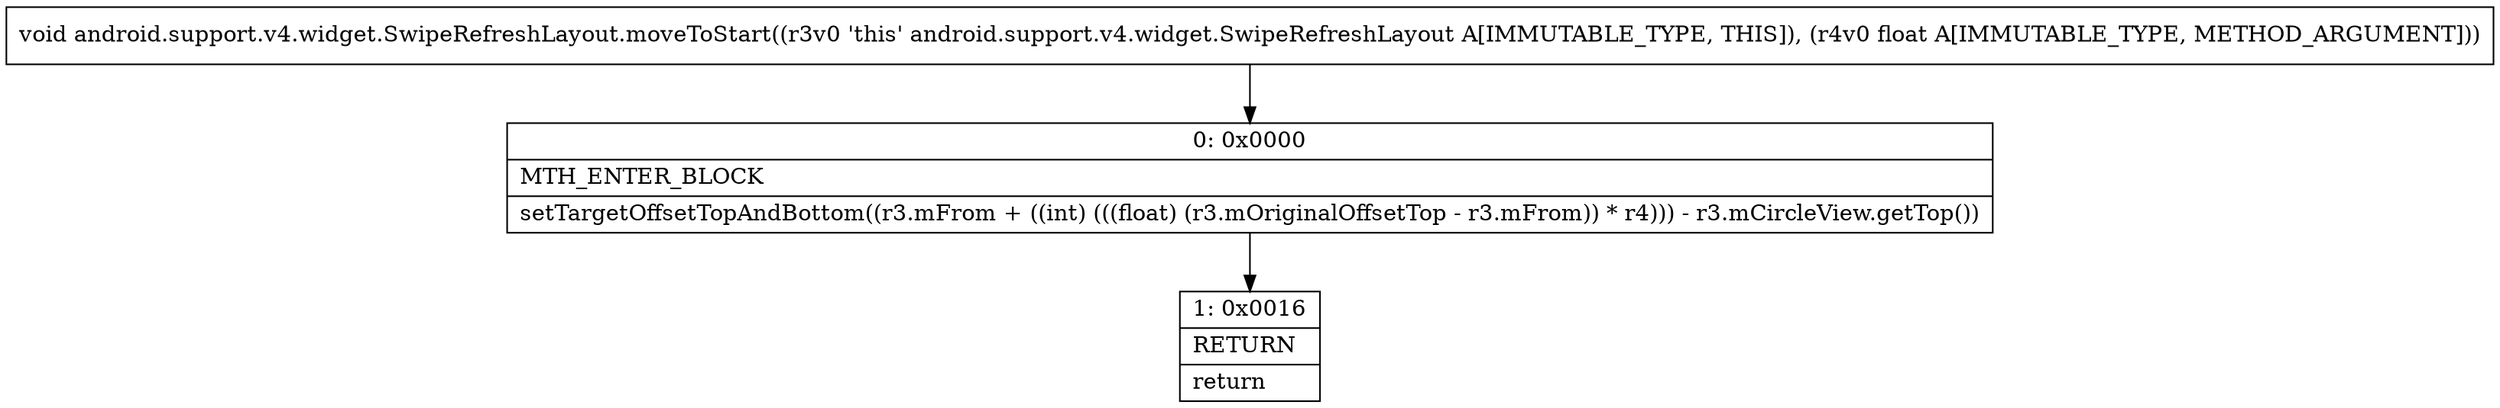 digraph "CFG forandroid.support.v4.widget.SwipeRefreshLayout.moveToStart(F)V" {
Node_0 [shape=record,label="{0\:\ 0x0000|MTH_ENTER_BLOCK\l|setTargetOffsetTopAndBottom((r3.mFrom + ((int) (((float) (r3.mOriginalOffsetTop \- r3.mFrom)) * r4))) \- r3.mCircleView.getTop())\l}"];
Node_1 [shape=record,label="{1\:\ 0x0016|RETURN\l|return\l}"];
MethodNode[shape=record,label="{void android.support.v4.widget.SwipeRefreshLayout.moveToStart((r3v0 'this' android.support.v4.widget.SwipeRefreshLayout A[IMMUTABLE_TYPE, THIS]), (r4v0 float A[IMMUTABLE_TYPE, METHOD_ARGUMENT])) }"];
MethodNode -> Node_0;
Node_0 -> Node_1;
}

